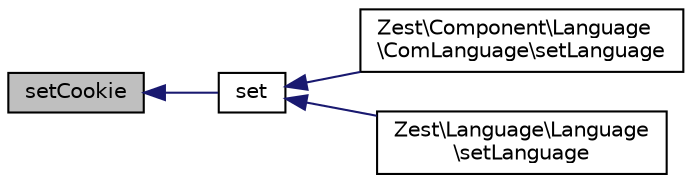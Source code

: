 digraph "setCookie"
{
  edge [fontname="Helvetica",fontsize="10",labelfontname="Helvetica",labelfontsize="10"];
  node [fontname="Helvetica",fontsize="10",shape=record];
  rankdir="LR";
  Node20 [label="setCookie",height=0.2,width=0.4,color="black", fillcolor="grey75", style="filled", fontcolor="black"];
  Node20 -> Node21 [dir="back",color="midnightblue",fontsize="10",style="solid",fontname="Helvetica"];
  Node21 [label="set",height=0.2,width=0.4,color="black", fillcolor="white", style="filled",URL="$class_zest_1_1_cookies_1_1_cookies.html#a8b2f390bd6d86a3f047038e3535028b8"];
  Node21 -> Node22 [dir="back",color="midnightblue",fontsize="10",style="solid",fontname="Helvetica"];
  Node22 [label="Zest\\Component\\Language\l\\ComLanguage\\setLanguage",height=0.2,width=0.4,color="black", fillcolor="white", style="filled",URL="$class_zest_1_1_component_1_1_language_1_1_com_language.html#ac8a46cd0f5e5c850c5ea9b79d481de1f"];
  Node21 -> Node23 [dir="back",color="midnightblue",fontsize="10",style="solid",fontname="Helvetica"];
  Node23 [label="Zest\\Language\\Language\l\\setLanguage",height=0.2,width=0.4,color="black", fillcolor="white", style="filled",URL="$class_zest_1_1_language_1_1_language.html#ac8a46cd0f5e5c850c5ea9b79d481de1f"];
}
